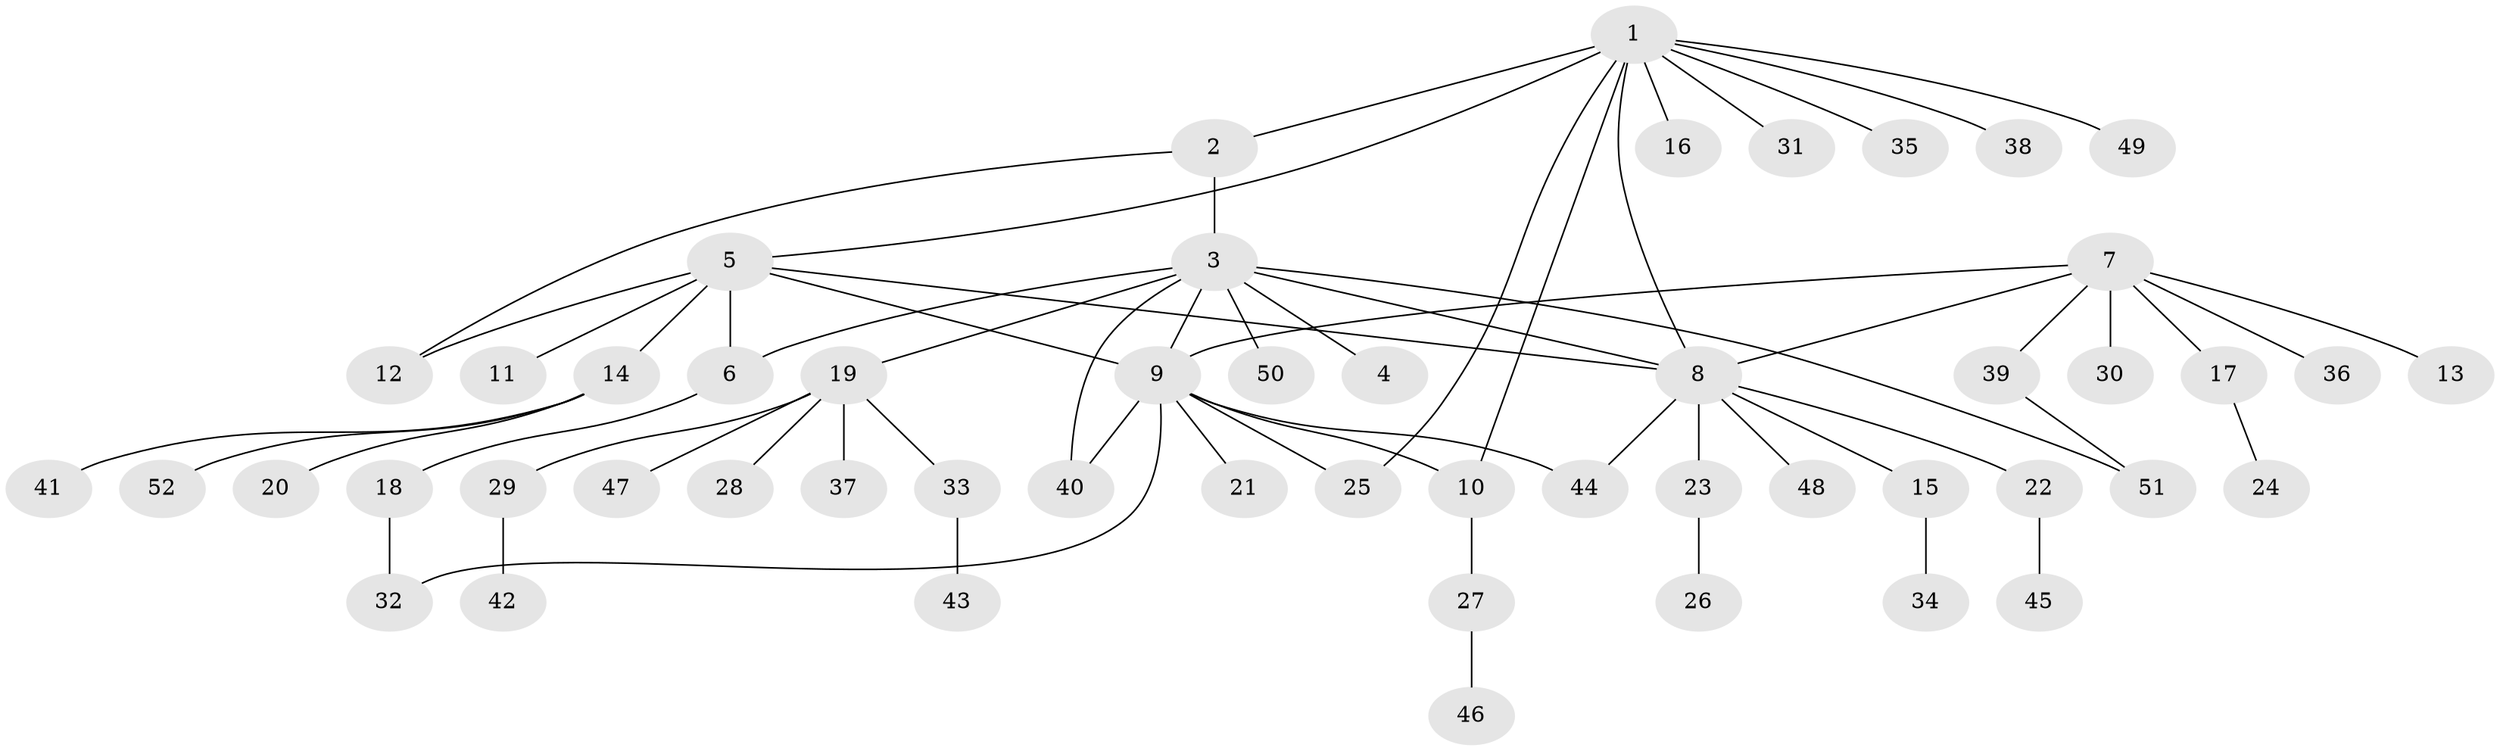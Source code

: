 // Generated by graph-tools (version 1.1) at 2025/11/02/27/25 16:11:32]
// undirected, 52 vertices, 63 edges
graph export_dot {
graph [start="1"]
  node [color=gray90,style=filled];
  1;
  2;
  3;
  4;
  5;
  6;
  7;
  8;
  9;
  10;
  11;
  12;
  13;
  14;
  15;
  16;
  17;
  18;
  19;
  20;
  21;
  22;
  23;
  24;
  25;
  26;
  27;
  28;
  29;
  30;
  31;
  32;
  33;
  34;
  35;
  36;
  37;
  38;
  39;
  40;
  41;
  42;
  43;
  44;
  45;
  46;
  47;
  48;
  49;
  50;
  51;
  52;
  1 -- 2;
  1 -- 5;
  1 -- 8;
  1 -- 10;
  1 -- 16;
  1 -- 25;
  1 -- 31;
  1 -- 35;
  1 -- 38;
  1 -- 49;
  2 -- 3;
  2 -- 12;
  3 -- 4;
  3 -- 6;
  3 -- 8;
  3 -- 9;
  3 -- 19;
  3 -- 40;
  3 -- 50;
  3 -- 51;
  5 -- 6;
  5 -- 8;
  5 -- 9;
  5 -- 11;
  5 -- 12;
  5 -- 14;
  6 -- 18;
  7 -- 8;
  7 -- 9;
  7 -- 13;
  7 -- 17;
  7 -- 30;
  7 -- 36;
  7 -- 39;
  8 -- 15;
  8 -- 22;
  8 -- 23;
  8 -- 44;
  8 -- 48;
  9 -- 10;
  9 -- 21;
  9 -- 25;
  9 -- 32;
  9 -- 40;
  9 -- 44;
  10 -- 27;
  14 -- 20;
  14 -- 41;
  14 -- 52;
  15 -- 34;
  17 -- 24;
  18 -- 32;
  19 -- 28;
  19 -- 29;
  19 -- 33;
  19 -- 37;
  19 -- 47;
  22 -- 45;
  23 -- 26;
  27 -- 46;
  29 -- 42;
  33 -- 43;
  39 -- 51;
}

